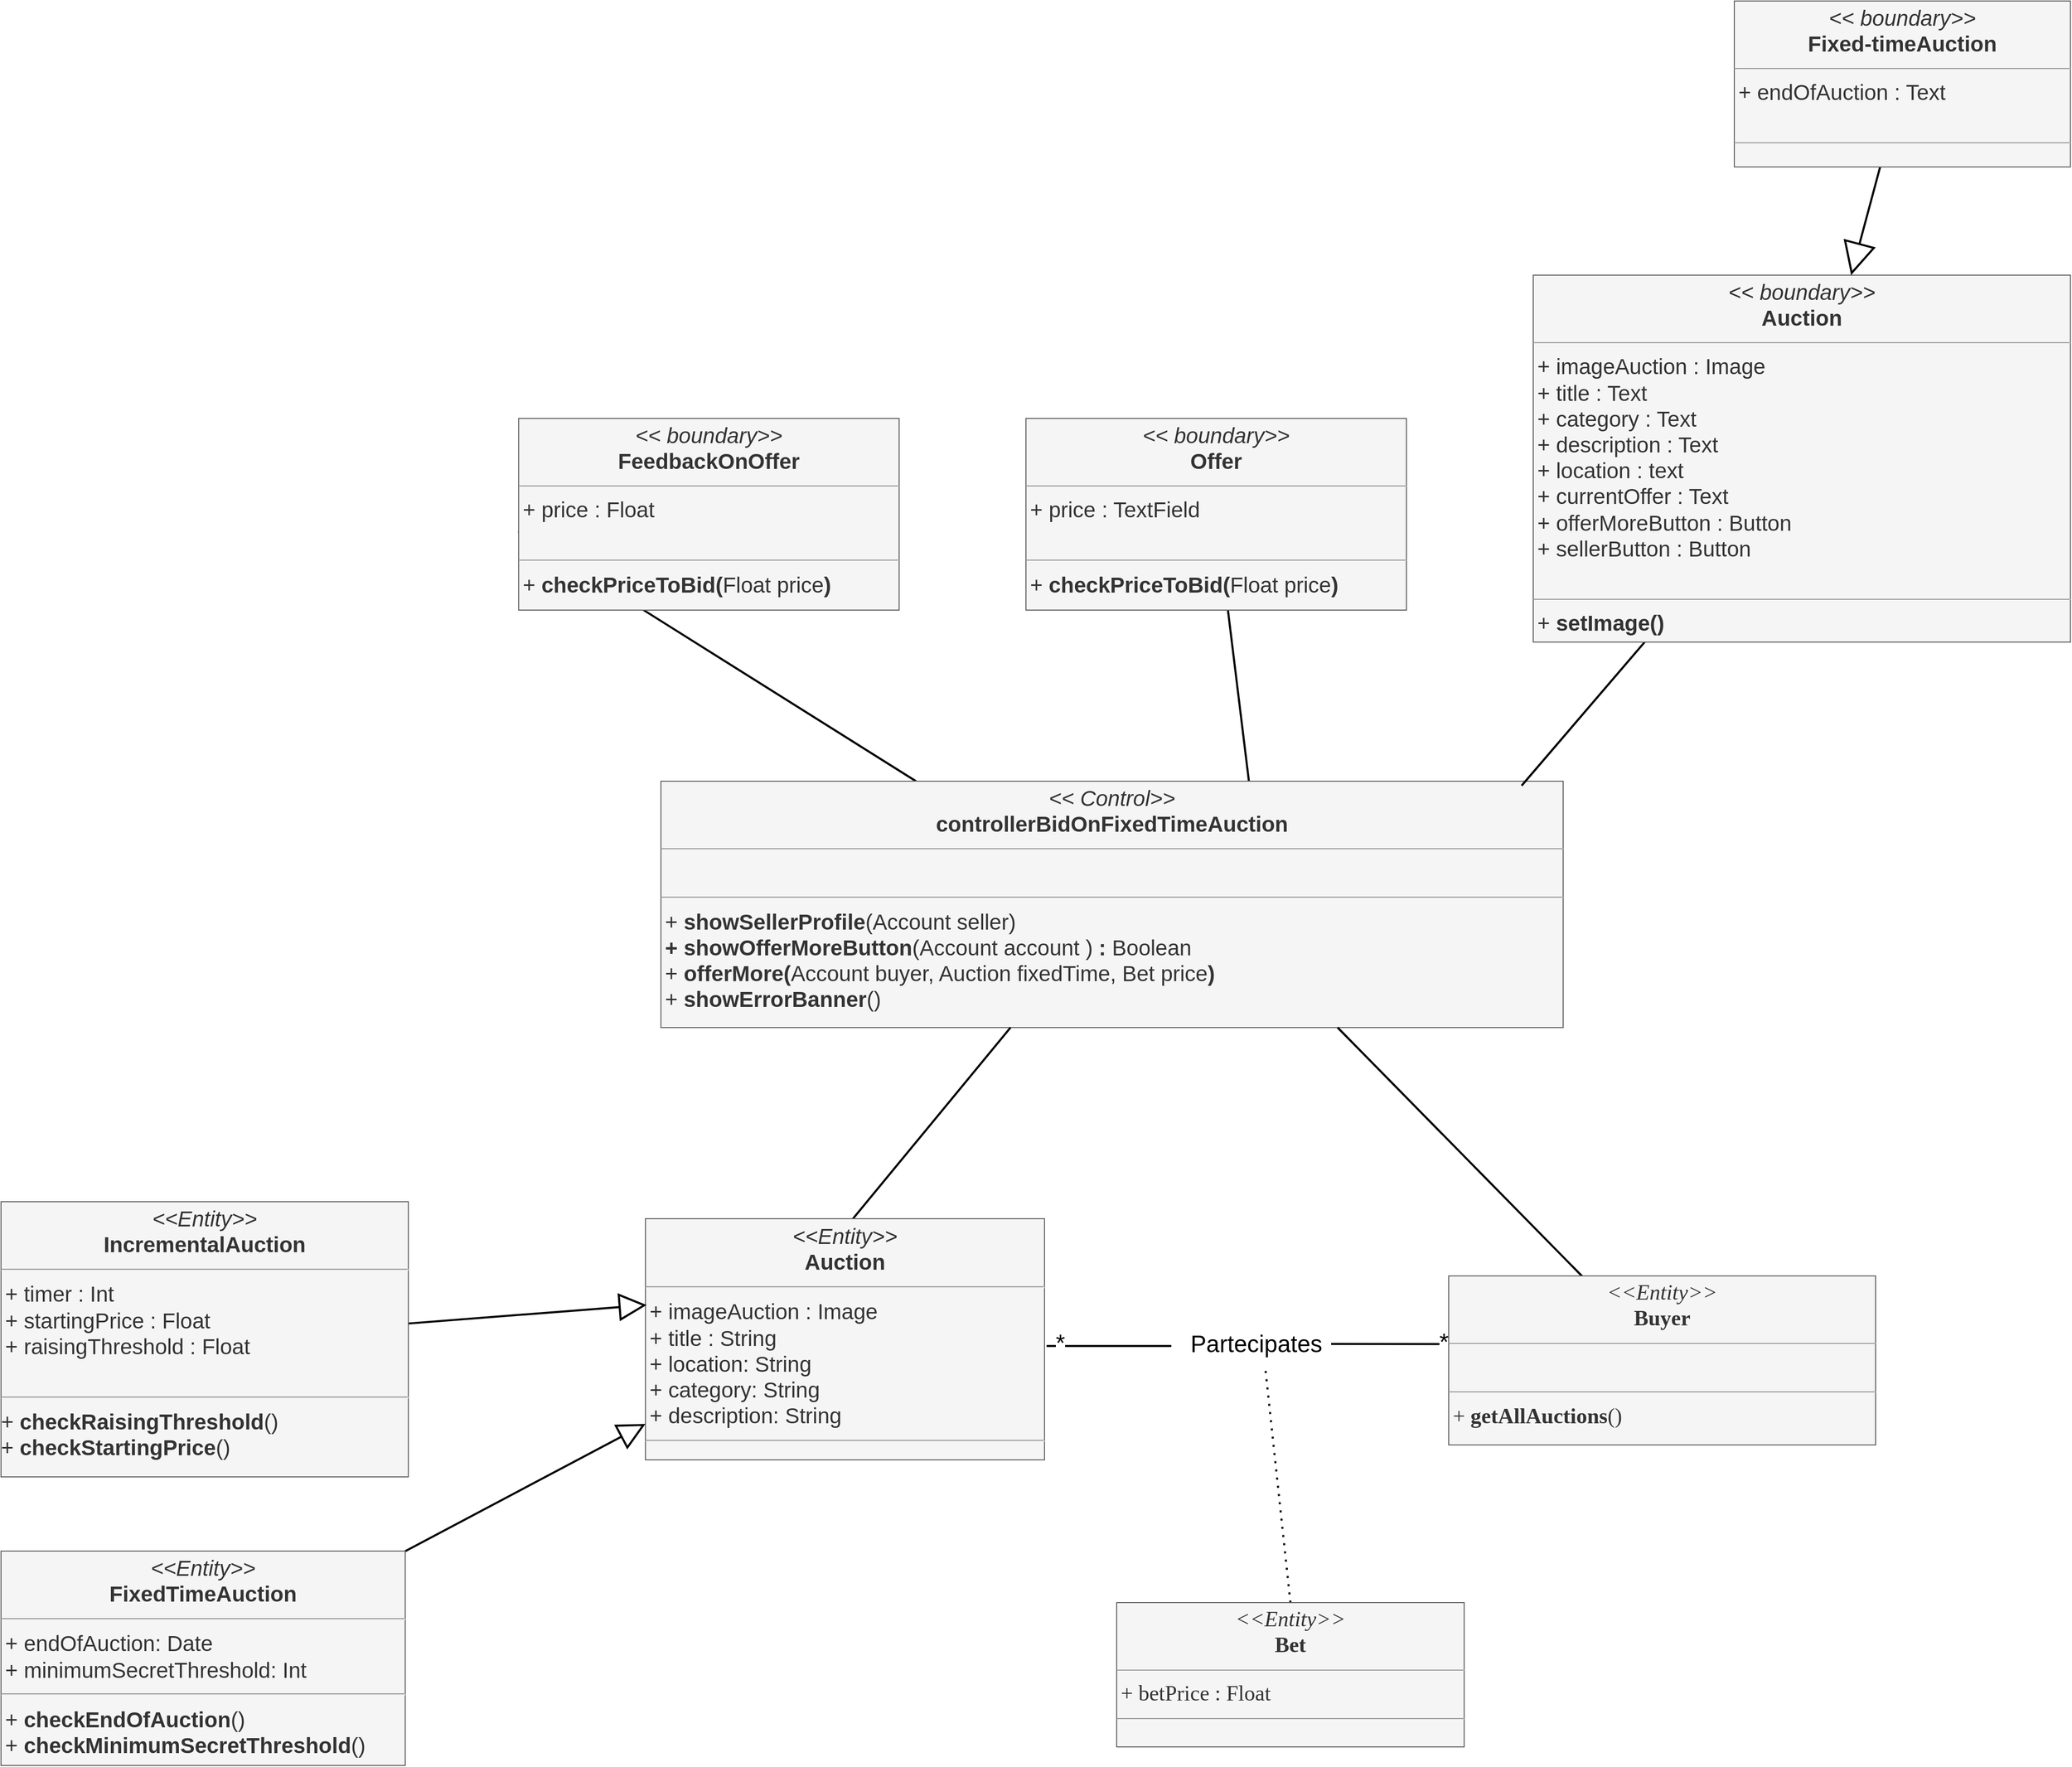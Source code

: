 <mxfile version="20.8.16" type="device"><diagram id="C5RBs43oDa-KdzZeNtuy" name="Page-1"><mxGraphModel dx="4257" dy="2423" grid="0" gridSize="10" guides="1" tooltips="1" connect="1" arrows="1" fold="1" page="0" pageScale="1" pageWidth="827" pageHeight="1169" math="0" shadow="0"><root><mxCell id="WIyWlLk6GJQsqaUBKTNV-0"/><mxCell id="WIyWlLk6GJQsqaUBKTNV-1" parent="WIyWlLk6GJQsqaUBKTNV-0"/><mxCell id="-of42JjkxGLh5F3aHc_y-0" style="rounded=0;orthogonalLoop=1;jettySize=auto;html=1;fontSize=21;endArrow=none;endFill=0;strokeWidth=2;entryX=0.652;entryY=0.009;entryDx=0;entryDy=0;entryPerimeter=0;" parent="WIyWlLk6GJQsqaUBKTNV-1" source="-of42JjkxGLh5F3aHc_y-1" target="-of42JjkxGLh5F3aHc_y-2" edge="1"><mxGeometry relative="1" as="geometry"><mxPoint x="107" y="536" as="targetPoint"/><Array as="points"/></mxGeometry></mxCell><mxCell id="-of42JjkxGLh5F3aHc_y-1" value="&lt;p style=&quot;margin: 4px 0px 0px; text-align: center; font-size: 21px;&quot;&gt;&lt;font style=&quot;font-size: 21px;&quot;&gt;&lt;i style=&quot;&quot;&gt;&amp;lt;&amp;lt;&lt;/i&gt;&lt;i style=&quot;border-color: var(--border-color);&quot;&gt;&amp;nbsp;boundary&lt;/i&gt;&lt;i style=&quot;&quot;&gt;&amp;gt;&amp;gt;&lt;/i&gt;&lt;br&gt;&lt;b&gt;Offer&lt;/b&gt;&lt;/font&gt;&lt;/p&gt;&lt;hr style=&quot;font-size: 21px;&quot; size=&quot;1&quot;&gt;&lt;p style=&quot;margin: 0px 0px 0px 4px; font-size: 21px;&quot;&gt;+ price : TextField&lt;/p&gt;&lt;p style=&quot;margin: 0px 0px 0px 4px; font-size: 21px;&quot;&gt;&lt;font style=&quot;font-size: 21px;&quot;&gt;&lt;br&gt;&lt;/font&gt;&lt;/p&gt;&lt;hr style=&quot;font-size: 21px;&quot; size=&quot;1&quot;&gt;&lt;p style=&quot;margin: 0px 0px 0px 4px; font-size: 21px;&quot;&gt;+ &lt;b&gt;checkPriceToBid(&lt;/b&gt;Float price&lt;b&gt;)&lt;/b&gt;&lt;/p&gt;" style="verticalAlign=top;align=left;overflow=fill;fontSize=12;fontFamily=Helvetica;html=1;fillColor=#f5f5f5;fontColor=#333333;strokeColor=#666666;" parent="WIyWlLk6GJQsqaUBKTNV-1" vertex="1"><mxGeometry x="537" y="232" width="369" height="186" as="geometry"/></mxCell><mxCell id="AkBgES_ga61_DtnJtJY5-15" style="rounded=0;orthogonalLoop=1;jettySize=auto;html=1;entryX=-0.001;entryY=0.589;entryDx=0;entryDy=0;entryPerimeter=0;strokeWidth=2;endArrow=none;endFill=0;" parent="WIyWlLk6GJQsqaUBKTNV-1" source="-of42JjkxGLh5F3aHc_y-2" target="AkBgES_ga61_DtnJtJY5-13" edge="1"><mxGeometry relative="1" as="geometry"/></mxCell><mxCell id="-of42JjkxGLh5F3aHc_y-2" value="&lt;p style=&quot;margin: 4px 0px 0px; text-align: center; font-size: 21px;&quot;&gt;&lt;font style=&quot;font-size: 21px;&quot;&gt;&lt;i style=&quot;&quot;&gt;&amp;lt;&amp;lt;&lt;/i&gt;&lt;i style=&quot;border-color: var(--border-color);&quot;&gt;&amp;nbsp;Control&lt;/i&gt;&lt;i style=&quot;&quot;&gt;&amp;gt;&amp;gt;&lt;/i&gt;&lt;br&gt;&lt;b style=&quot;&quot;&gt;controllerBidOnFixedTimeAuction&lt;/b&gt;&lt;/font&gt;&lt;/p&gt;&lt;hr style=&quot;font-size: 21px;&quot; size=&quot;1&quot;&gt;&lt;p style=&quot;margin: 0px 0px 0px 4px; font-size: 21px;&quot;&gt;&lt;br&gt;&lt;/p&gt;&lt;hr style=&quot;font-size: 21px;&quot; size=&quot;1&quot;&gt;&lt;p style=&quot;margin: 0px 0px 0px 4px; font-size: 21px;&quot;&gt;&lt;span style=&quot;background-color: initial;&quot;&gt;+ &lt;/span&gt;&lt;b style=&quot;background-color: initial;&quot;&gt;showSellerProfile&lt;/b&gt;&lt;span style=&quot;background-color: initial;&quot;&gt;(Account seller)&lt;/span&gt;&lt;br&gt;&lt;/p&gt;&lt;p style=&quot;margin: 0px 0px 0px 4px; font-size: 21px;&quot;&gt;&lt;font style=&quot;font-size: 21px;&quot;&gt;&lt;b&gt;+ showOfferMoreButton&lt;/b&gt;(Account account )&lt;b&gt; : &lt;/b&gt;Boolean&lt;/font&gt;&lt;/p&gt;&lt;p style=&quot;margin: 0px 0px 0px 4px; font-size: 21px;&quot;&gt;&lt;font style=&quot;font-size: 21px;&quot;&gt;+ &lt;b&gt;offerMore(&lt;/b&gt;Account buyer, Auction fixedTime, Bet price&lt;b&gt;)&lt;/b&gt;&lt;/font&gt;&lt;/p&gt;&lt;p style=&quot;margin: 0px 0px 0px 4px; font-size: 21px;&quot;&gt;&lt;font style=&quot;font-size: 21px;&quot;&gt;+&amp;nbsp;&lt;b style=&quot;border-color: var(--border-color);&quot;&gt;showErrorBanner&lt;/b&gt;()&lt;br&gt;&lt;/font&gt;&lt;/p&gt;" style="verticalAlign=top;align=left;overflow=fill;fontSize=12;fontFamily=Helvetica;html=1;fillColor=#f5f5f5;fontColor=#333333;strokeColor=#666666;" parent="WIyWlLk6GJQsqaUBKTNV-1" vertex="1"><mxGeometry x="183" y="584" width="875" height="239" as="geometry"/></mxCell><mxCell id="-of42JjkxGLh5F3aHc_y-6" style="edgeStyle=none;rounded=0;orthogonalLoop=1;jettySize=auto;html=1;strokeWidth=2;fontSize=23;endArrow=none;endFill=0;startSize=13;endSize=27;exitX=0.52;exitY=0;exitDx=0;exitDy=0;exitPerimeter=0;" parent="WIyWlLk6GJQsqaUBKTNV-1" source="AkBgES_ga61_DtnJtJY5-3" target="-of42JjkxGLh5F3aHc_y-2" edge="1"><mxGeometry relative="1" as="geometry"><mxPoint x="447.673" y="1088" as="sourcePoint"/></mxGeometry></mxCell><mxCell id="-of42JjkxGLh5F3aHc_y-17" style="edgeStyle=none;rounded=0;orthogonalLoop=1;jettySize=auto;html=1;strokeWidth=2;endArrow=none;endFill=0;startSize=13;endSize=27;entryX=0.954;entryY=0.018;entryDx=0;entryDy=0;entryPerimeter=0;" parent="WIyWlLk6GJQsqaUBKTNV-1" source="-of42JjkxGLh5F3aHc_y-18" target="-of42JjkxGLh5F3aHc_y-2" edge="1"><mxGeometry relative="1" as="geometry"/></mxCell><mxCell id="-of42JjkxGLh5F3aHc_y-18" value="&lt;p style=&quot;margin: 4px 0px 0px; text-align: center; font-size: 21px;&quot;&gt;&lt;font style=&quot;font-size: 21px;&quot;&gt;&lt;i style=&quot;&quot;&gt;&amp;lt;&amp;lt;&lt;/i&gt;&lt;i style=&quot;border-color: var(--border-color);&quot;&gt;&amp;nbsp;boundary&lt;/i&gt;&lt;i style=&quot;&quot;&gt;&amp;gt;&amp;gt;&lt;/i&gt;&lt;br&gt;&lt;b&gt;Auction&lt;/b&gt;&lt;/font&gt;&lt;/p&gt;&lt;hr style=&quot;font-size: 21px;&quot; size=&quot;1&quot;&gt;&lt;p style=&quot;margin: 0px 0px 0px 4px; font-size: 21px;&quot;&gt;&lt;font style=&quot;font-size: 21px;&quot;&gt;+ imageAuction : Image&lt;/font&gt;&lt;/p&gt;&lt;p style=&quot;margin: 0px 0px 0px 4px; font-size: 21px;&quot;&gt;&lt;font style=&quot;font-size: 21px;&quot;&gt;+ title : Text&lt;/font&gt;&lt;/p&gt;&lt;p style=&quot;margin: 0px 0px 0px 4px; font-size: 21px;&quot;&gt;&lt;font style=&quot;font-size: 21px;&quot;&gt;+ category : Text&lt;/font&gt;&lt;/p&gt;&lt;p style=&quot;margin: 0px 0px 0px 4px; font-size: 21px;&quot;&gt;&lt;font style=&quot;font-size: 21px;&quot;&gt;+ description : Text&lt;/font&gt;&lt;/p&gt;&lt;p style=&quot;margin: 0px 0px 0px 4px; font-size: 21px;&quot;&gt;&lt;font style=&quot;font-size: 21px;&quot;&gt;+ location : text&lt;/font&gt;&lt;/p&gt;&lt;p style=&quot;margin: 0px 0px 0px 4px; font-size: 21px;&quot;&gt;&lt;font style=&quot;font-size: 21px;&quot;&gt;+ currentOffer : Text&lt;/font&gt;&lt;/p&gt;&lt;p style=&quot;margin: 0px 0px 0px 4px; font-size: 21px;&quot;&gt;&lt;font style=&quot;font-size: 21px;&quot;&gt;+ offerMoreButton : Button&lt;/font&gt;&lt;/p&gt;&lt;p style=&quot;margin: 0px 0px 0px 4px; font-size: 21px;&quot;&gt;&lt;font style=&quot;font-size: 21px;&quot;&gt;+ sellerButton : Button&lt;/font&gt;&lt;/p&gt;&lt;p style=&quot;margin: 0px 0px 0px 4px; font-size: 21px;&quot;&gt;&lt;font style=&quot;font-size: 21px;&quot;&gt;&lt;br&gt;&lt;/font&gt;&lt;/p&gt;&lt;hr style=&quot;font-size: 21px;&quot; size=&quot;1&quot;&gt;&lt;p style=&quot;margin: 0px 0px 0px 4px; font-size: 21px;&quot;&gt;+ &lt;b&gt;setImage()&lt;/b&gt;&lt;/p&gt;" style="verticalAlign=top;align=left;overflow=fill;fontSize=12;fontFamily=Helvetica;html=1;fillColor=#f5f5f5;fontColor=#333333;strokeColor=#666666;" parent="WIyWlLk6GJQsqaUBKTNV-1" vertex="1"><mxGeometry x="1029" y="93" width="521" height="356" as="geometry"/></mxCell><mxCell id="-of42JjkxGLh5F3aHc_y-19" style="rounded=0;orthogonalLoop=1;jettySize=auto;html=1;endArrow=block;endFill=0;startSize=13;endSize=27;strokeWidth=2;" parent="WIyWlLk6GJQsqaUBKTNV-1" source="-of42JjkxGLh5F3aHc_y-20" target="-of42JjkxGLh5F3aHc_y-18" edge="1"><mxGeometry relative="1" as="geometry"/></mxCell><mxCell id="-of42JjkxGLh5F3aHc_y-20" value="&lt;p style=&quot;margin: 4px 0px 0px; text-align: center; font-size: 21px;&quot;&gt;&lt;font style=&quot;font-size: 21px;&quot;&gt;&lt;i style=&quot;&quot;&gt;&amp;lt;&amp;lt;&lt;/i&gt;&lt;i style=&quot;border-color: var(--border-color);&quot;&gt;&amp;nbsp;boundary&lt;/i&gt;&lt;i style=&quot;&quot;&gt;&amp;gt;&amp;gt;&lt;/i&gt;&lt;br&gt;&lt;b&gt;Fixed-timeAuction&lt;/b&gt;&lt;/font&gt;&lt;/p&gt;&lt;hr style=&quot;font-size: 21px;&quot; size=&quot;1&quot;&gt;&lt;p style=&quot;margin: 0px 0px 0px 4px; font-size: 21px;&quot;&gt;&lt;font style=&quot;font-size: 21px;&quot;&gt;+ endOfAuction : Text&lt;/font&gt;&lt;/p&gt;&lt;p style=&quot;margin: 0px 0px 0px 4px; font-size: 21px;&quot;&gt;&lt;br&gt;&lt;/p&gt;&lt;hr style=&quot;font-size: 21px;&quot; size=&quot;1&quot;&gt;&lt;p style=&quot;margin: 0px 0px 0px 4px; font-size: 21px;&quot;&gt;&lt;br&gt;&lt;/p&gt;" style="verticalAlign=top;align=left;overflow=fill;fontSize=12;fontFamily=Helvetica;html=1;fillColor=#f5f5f5;fontColor=#333333;strokeColor=#666666;" parent="WIyWlLk6GJQsqaUBKTNV-1" vertex="1"><mxGeometry x="1224" y="-173" width="326" height="161" as="geometry"/></mxCell><mxCell id="-of42JjkxGLh5F3aHc_y-23" style="edgeStyle=none;rounded=0;orthogonalLoop=1;jettySize=auto;html=1;entryX=0.75;entryY=1;entryDx=0;entryDy=0;strokeWidth=2;endArrow=none;endFill=0;startSize=13;endSize=27;exitX=0.313;exitY=0.003;exitDx=0;exitDy=0;exitPerimeter=0;" parent="WIyWlLk6GJQsqaUBKTNV-1" source="AkBgES_ga61_DtnJtJY5-8" target="-of42JjkxGLh5F3aHc_y-2" edge="1"><mxGeometry relative="1" as="geometry"><mxPoint x="881.593" y="966" as="sourcePoint"/></mxGeometry></mxCell><mxCell id="AkBgES_ga61_DtnJtJY5-0" style="edgeStyle=none;rounded=0;orthogonalLoop=1;jettySize=auto;html=1;entryX=0.006;entryY=0.403;entryDx=0;entryDy=0;entryPerimeter=0;strokeWidth=2;endArrow=none;endFill=0;endSize=22;startArrow=none;" parent="WIyWlLk6GJQsqaUBKTNV-1" source="AkBgES_ga61_DtnJtJY5-11" target="AkBgES_ga61_DtnJtJY5-8" edge="1"><mxGeometry relative="1" as="geometry"/></mxCell><mxCell id="AkBgES_ga61_DtnJtJY5-1" value="&lt;span style=&quot;font-size: 23px;&quot;&gt;*&lt;/span&gt;" style="edgeLabel;html=1;align=center;verticalAlign=middle;resizable=0;points=[];" parent="AkBgES_ga61_DtnJtJY5-0" vertex="1" connectable="0"><mxGeometry x="0.86" y="2" relative="1" as="geometry"><mxPoint as="offset"/></mxGeometry></mxCell><mxCell id="AkBgES_ga61_DtnJtJY5-3" value="&lt;p style=&quot;margin: 4px 0px 0px; text-align: center; font-size: 21px;&quot;&gt;&lt;i style=&quot;font-size: 21px;&quot;&gt;&amp;lt;&amp;lt;Entity&amp;gt;&amp;gt;&lt;/i&gt;&lt;br style=&quot;font-size: 21px;&quot;&gt;&lt;b style=&quot;font-size: 21px;&quot;&gt;Auction&lt;/b&gt;&lt;/p&gt;&lt;hr style=&quot;font-size: 21px;&quot;&gt;&lt;p style=&quot;margin: 0px 0px 0px 4px; font-size: 21px;&quot;&gt;+ imageAuction : Image&lt;br&gt;&lt;/p&gt;&lt;p style=&quot;margin: 0px 0px 0px 4px; font-size: 21px;&quot;&gt;+ title : String&lt;/p&gt;&lt;p style=&quot;margin: 0px 0px 0px 4px; font-size: 21px;&quot;&gt;+ location: String&lt;/p&gt;&lt;p style=&quot;margin: 0px 0px 0px 4px; font-size: 21px;&quot;&gt;+ category: String&lt;/p&gt;&lt;p style=&quot;margin: 0px 0px 0px 4px; font-size: 21px;&quot;&gt;+ description: String&lt;/p&gt;&lt;hr style=&quot;font-size: 21px;&quot;&gt;&lt;p style=&quot;margin: 0px 0px 0px 4px; font-size: 21px;&quot;&gt;&lt;br&gt;&lt;/p&gt;" style="verticalAlign=top;align=left;overflow=fill;fontSize=21;fontFamily=Helvetica;html=1;fillColor=#f5f5f5;fontColor=#333333;strokeColor=#666666;" parent="WIyWlLk6GJQsqaUBKTNV-1" vertex="1"><mxGeometry x="168" y="1008.5" width="387" height="234" as="geometry"/></mxCell><mxCell id="AkBgES_ga61_DtnJtJY5-4" style="rounded=0;orthogonalLoop=1;jettySize=auto;html=1;strokeWidth=2;endArrow=block;endFill=0;endSize=22;entryX=0;entryY=0.851;entryDx=0;entryDy=0;entryPerimeter=0;" parent="WIyWlLk6GJQsqaUBKTNV-1" source="AkBgES_ga61_DtnJtJY5-5" target="AkBgES_ga61_DtnJtJY5-3" edge="1"><mxGeometry relative="1" as="geometry"><mxPoint x="174" y="1395" as="targetPoint"/></mxGeometry></mxCell><mxCell id="AkBgES_ga61_DtnJtJY5-5" value="&lt;p style=&quot;margin: 4px 0px 0px; text-align: center; font-size: 21px;&quot;&gt;&lt;i style=&quot;font-size: 21px;&quot;&gt;&amp;lt;&amp;lt;Entity&amp;gt;&amp;gt;&lt;/i&gt;&lt;br style=&quot;font-size: 21px;&quot;&gt;&lt;b&gt;FixedTimeAuction&lt;/b&gt;&lt;/p&gt;&lt;hr style=&quot;font-size: 21px;&quot;&gt;&lt;p style=&quot;margin: 0px 0px 0px 4px; font-size: 21px;&quot;&gt;+ endOfAuction: Date&lt;br style=&quot;font-size: 21px;&quot;&gt;+ minimumSecretThreshold: Int&lt;/p&gt;&lt;hr style=&quot;font-size: 21px;&quot;&gt;&lt;p style=&quot;margin: 0px 0px 0px 4px; font-size: 21px;&quot;&gt;+&amp;nbsp;&lt;b&gt;checkEndOfAuction&lt;/b&gt;()&lt;/p&gt;&lt;p style=&quot;margin: 0px 0px 0px 4px; font-size: 21px;&quot;&gt;+&amp;nbsp;&lt;b&gt;checkMinimumSecretThreshold&lt;/b&gt;()&lt;/p&gt;" style="verticalAlign=top;align=left;overflow=fill;fontSize=21;fontFamily=Helvetica;html=1;fillColor=#f5f5f5;fontColor=#333333;strokeColor=#666666;" parent="WIyWlLk6GJQsqaUBKTNV-1" vertex="1"><mxGeometry x="-457" y="1331" width="392" height="208" as="geometry"/></mxCell><mxCell id="AkBgES_ga61_DtnJtJY5-6" style="rounded=0;orthogonalLoop=1;jettySize=auto;html=1;entryX=0.003;entryY=0.358;entryDx=0;entryDy=0;entryPerimeter=0;strokeWidth=2;endArrow=block;endFill=0;endSize=22;" parent="WIyWlLk6GJQsqaUBKTNV-1" source="AkBgES_ga61_DtnJtJY5-7" target="AkBgES_ga61_DtnJtJY5-3" edge="1"><mxGeometry relative="1" as="geometry"/></mxCell><mxCell id="AkBgES_ga61_DtnJtJY5-7" value="&lt;p style=&quot;margin: 4px 0px 0px; text-align: center; font-size: 21px;&quot;&gt;&lt;i style=&quot;font-size: 21px;&quot;&gt;&amp;lt;&amp;lt;Entity&amp;gt;&amp;gt;&lt;/i&gt;&lt;br style=&quot;font-size: 21px;&quot;&gt;&lt;b style=&quot;font-size: 21px;&quot;&gt;IncrementalAuction&lt;/b&gt;&lt;/p&gt;&lt;hr style=&quot;font-size: 21px;&quot;&gt;&lt;p style=&quot;margin: 0px 0px 0px 4px; font-size: 21px;&quot;&gt;+ timer : Int&lt;br style=&quot;font-size: 21px;&quot;&gt;+ startingPrice : Float&lt;/p&gt;&lt;p style=&quot;margin: 0px 0px 0px 4px; font-size: 21px;&quot;&gt;+ raisingThreshold : Float&lt;/p&gt;&lt;br&gt;&lt;hr style=&quot;font-size: 21px;&quot;&gt;+&amp;nbsp;&lt;b&gt;checkRaisingThreshold&lt;/b&gt;()&lt;br&gt;+&amp;nbsp;&lt;b&gt;checkStartingPrice&lt;/b&gt;()&lt;br&gt;&lt;br&gt;&lt;br&gt;&lt;p style=&quot;margin: 0px 0px 0px 4px; font-size: 21px;&quot;&gt;&lt;br&gt;&lt;/p&gt;" style="verticalAlign=top;align=left;overflow=fill;fontSize=21;fontFamily=Helvetica;html=1;fillColor=#f5f5f5;fontColor=#333333;strokeColor=#666666;" parent="WIyWlLk6GJQsqaUBKTNV-1" vertex="1"><mxGeometry x="-457" y="992" width="395" height="267" as="geometry"/></mxCell><mxCell id="AkBgES_ga61_DtnJtJY5-8" value="&lt;p style=&quot;margin: 4px 0px 0px; text-align: center; font-size: 21px;&quot;&gt;&lt;font style=&quot;font-size: 21px;&quot;&gt;&lt;i style=&quot;&quot;&gt;&amp;lt;&amp;lt;Entity&amp;gt;&amp;gt;&lt;/i&gt;&lt;br&gt;&lt;b style=&quot;&quot;&gt;Buyer&lt;/b&gt;&lt;/font&gt;&lt;/p&gt;&lt;hr style=&quot;font-size: 21px;&quot; size=&quot;1&quot;&gt;&lt;p style=&quot;margin: 0px 0px 0px 4px; font-size: 21px;&quot;&gt;&lt;br&gt;&lt;/p&gt;&lt;hr style=&quot;font-size: 21px;&quot; size=&quot;1&quot;&gt;&lt;p style=&quot;margin: 0px 0px 0px 4px; font-size: 21px;&quot;&gt;&lt;font style=&quot;font-size: 21px;&quot;&gt;+ &lt;b&gt;getAllAuctions&lt;/b&gt;()&lt;/font&gt;&lt;/p&gt;&lt;p style=&quot;margin: 0px 0px 0px 4px; font-size: 21px;&quot;&gt;&lt;br&gt;&lt;/p&gt;" style="verticalAlign=top;align=left;overflow=fill;fontSize=12;fontFamily=SF PRO;html=1;fillColor=#f5f5f5;fontColor=#333333;strokeColor=#666666;rounded=0;" parent="WIyWlLk6GJQsqaUBKTNV-1" vertex="1"><mxGeometry x="947" y="1064" width="414" height="164" as="geometry"/></mxCell><mxCell id="AkBgES_ga61_DtnJtJY5-9" value="" style="endArrow=none;dashed=1;html=1;dashPattern=1 3;strokeWidth=2;rounded=0;exitX=0.5;exitY=0;exitDx=0;exitDy=0;entryX=0.561;entryY=1.036;entryDx=0;entryDy=0;entryPerimeter=0;" parent="WIyWlLk6GJQsqaUBKTNV-1" source="AkBgES_ga61_DtnJtJY5-10" target="AkBgES_ga61_DtnJtJY5-11" edge="1"><mxGeometry width="50" height="50" relative="1" as="geometry"><mxPoint x="513" y="1234" as="sourcePoint"/><mxPoint x="800" y="1247" as="targetPoint"/></mxGeometry></mxCell><mxCell id="AkBgES_ga61_DtnJtJY5-10" value="&lt;p style=&quot;margin: 4px 0px 0px; text-align: center; font-size: 21px;&quot;&gt;&lt;font style=&quot;font-size: 21px;&quot;&gt;&lt;i style=&quot;&quot;&gt;&amp;lt;&amp;lt;Entity&amp;gt;&amp;gt;&lt;/i&gt;&lt;br&gt;&lt;b style=&quot;&quot;&gt;Bet&lt;/b&gt;&lt;/font&gt;&lt;/p&gt;&lt;hr style=&quot;font-size: 21px;&quot; size=&quot;1&quot;&gt;&lt;p style=&quot;margin: 0px 0px 0px 4px; font-size: 21px;&quot;&gt;+ betPrice : Float&lt;/p&gt;&lt;hr style=&quot;font-size: 21px;&quot; size=&quot;1&quot;&gt;&lt;p style=&quot;margin: 0px 0px 0px 4px; font-size: 21px;&quot;&gt;&lt;br&gt;&lt;/p&gt;&lt;p style=&quot;margin: 0px 0px 0px 4px; font-size: 21px;&quot;&gt;&lt;br&gt;&lt;/p&gt;" style="verticalAlign=top;align=left;overflow=fill;fontSize=12;fontFamily=SF PRO;html=1;fillColor=#f5f5f5;fontColor=#333333;strokeColor=#666666;rounded=0;" parent="WIyWlLk6GJQsqaUBKTNV-1" vertex="1"><mxGeometry x="625" y="1381" width="337" height="140" as="geometry"/></mxCell><mxCell id="AkBgES_ga61_DtnJtJY5-13" value="&lt;p style=&quot;margin: 4px 0px 0px; text-align: center; font-size: 21px;&quot;&gt;&lt;font style=&quot;font-size: 21px;&quot;&gt;&lt;i style=&quot;&quot;&gt;&amp;lt;&amp;lt;&lt;/i&gt;&lt;i style=&quot;border-color: var(--border-color);&quot;&gt;&amp;nbsp;boundary&lt;/i&gt;&lt;i style=&quot;&quot;&gt;&amp;gt;&amp;gt;&lt;/i&gt;&lt;br&gt;&lt;b&gt;FeedbackOnOffer&lt;/b&gt;&lt;/font&gt;&lt;/p&gt;&lt;hr style=&quot;font-size: 21px;&quot; size=&quot;1&quot;&gt;&lt;p style=&quot;margin: 0px 0px 0px 4px; font-size: 21px;&quot;&gt;+ price : Float&lt;/p&gt;&lt;p style=&quot;margin: 0px 0px 0px 4px; font-size: 21px;&quot;&gt;&lt;font style=&quot;font-size: 21px;&quot;&gt;&lt;br&gt;&lt;/font&gt;&lt;/p&gt;&lt;hr style=&quot;font-size: 21px;&quot; size=&quot;1&quot;&gt;&lt;p style=&quot;margin: 0px 0px 0px 4px; font-size: 21px;&quot;&gt;+ &lt;b&gt;checkPriceToBid(&lt;/b&gt;Float price&lt;b&gt;)&lt;/b&gt;&lt;/p&gt;" style="verticalAlign=top;align=left;overflow=fill;fontSize=12;fontFamily=Helvetica;html=1;fillColor=#f5f5f5;fontColor=#333333;strokeColor=#666666;" parent="WIyWlLk6GJQsqaUBKTNV-1" vertex="1"><mxGeometry x="45" y="232" width="369" height="186" as="geometry"/></mxCell><mxCell id="AkBgES_ga61_DtnJtJY5-16" value="" style="edgeStyle=none;rounded=0;orthogonalLoop=1;jettySize=auto;html=1;strokeWidth=2;endArrow=none;endFill=0;endSize=22;" parent="WIyWlLk6GJQsqaUBKTNV-1" edge="1"><mxGeometry relative="1" as="geometry"><mxPoint x="557" y="1132" as="sourcePoint"/><mxPoint x="678" y="1132" as="targetPoint"/></mxGeometry></mxCell><mxCell id="AkBgES_ga61_DtnJtJY5-18" value="*" style="edgeLabel;html=1;align=center;verticalAlign=middle;resizable=0;points=[];fontSize=23;" parent="AkBgES_ga61_DtnJtJY5-16" vertex="1" connectable="0"><mxGeometry x="-0.797" y="3" relative="1" as="geometry"><mxPoint as="offset"/></mxGeometry></mxCell><mxCell id="AkBgES_ga61_DtnJtJY5-11" value="Partecipates" style="text;html=1;align=center;verticalAlign=middle;resizable=0;points=[];autosize=1;strokeColor=none;fillColor=none;fontSize=23;" parent="WIyWlLk6GJQsqaUBKTNV-1" vertex="1"><mxGeometry x="687" y="1110" width="146" height="40" as="geometry"/></mxCell></root></mxGraphModel></diagram></mxfile>